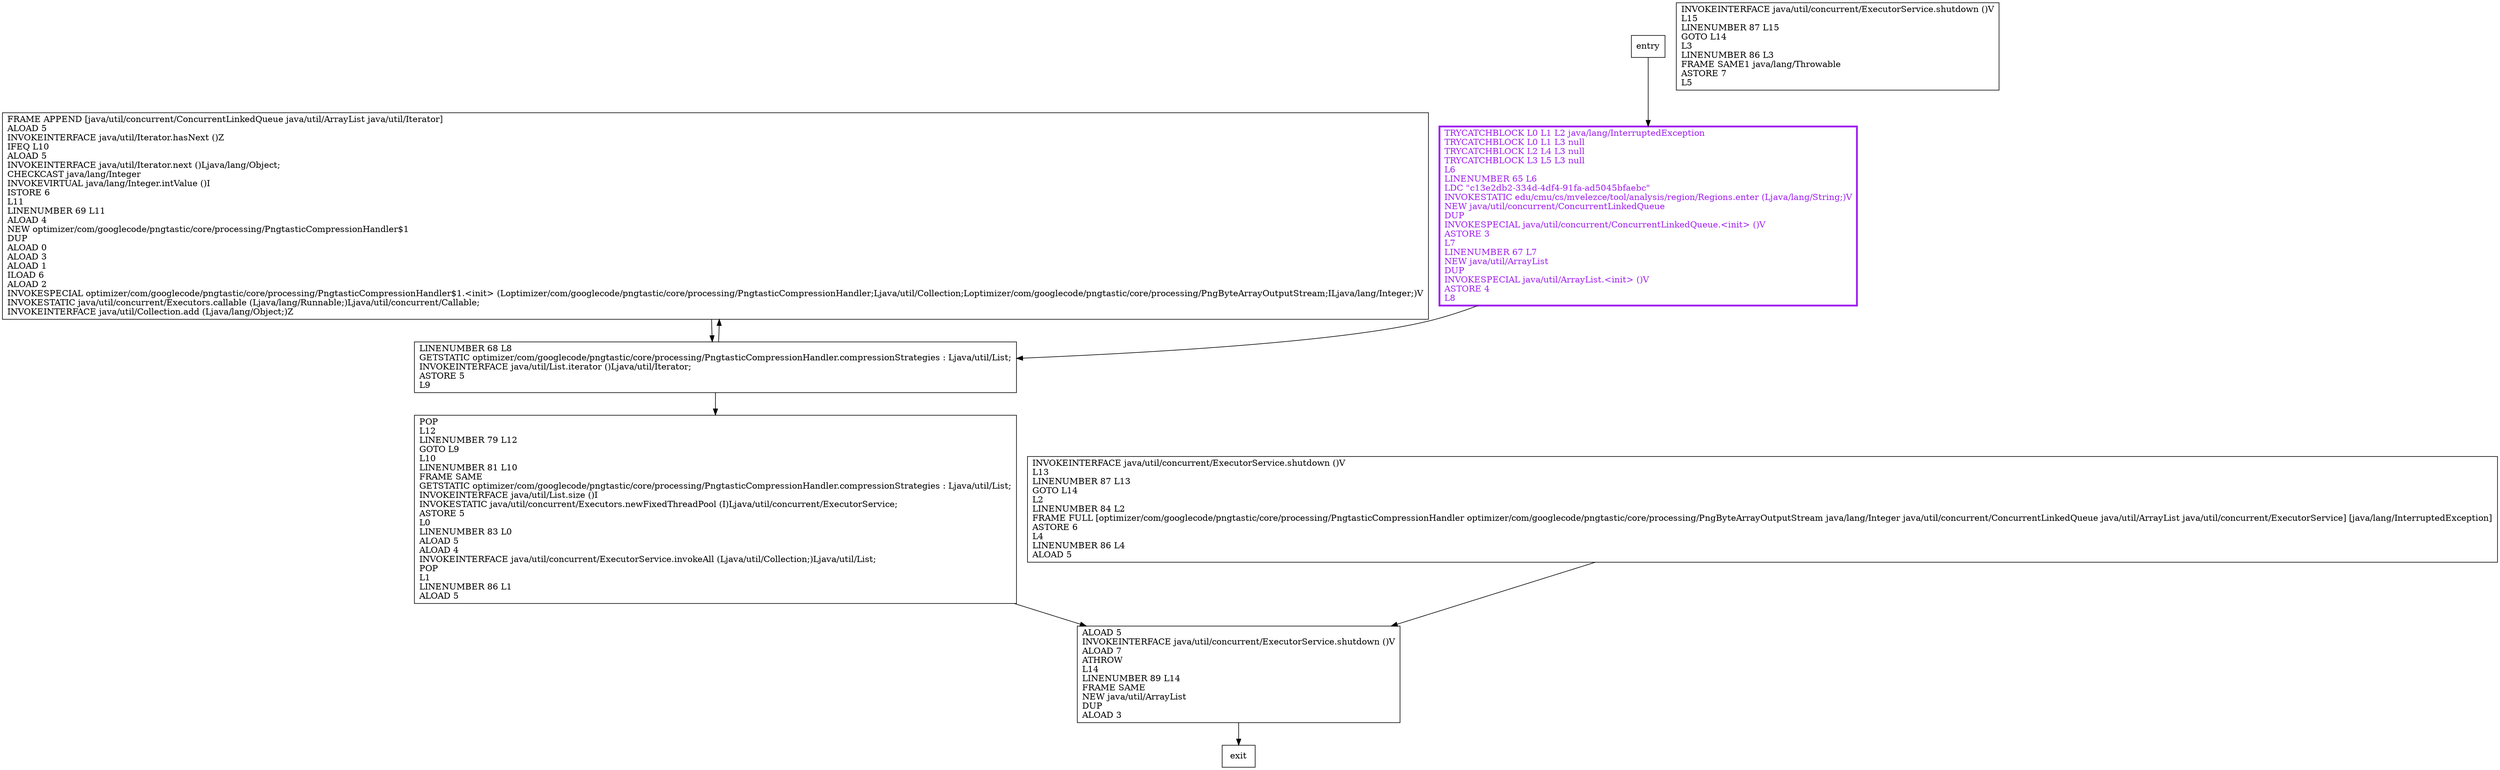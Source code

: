 digraph deflateImageDataConcurrently {
node [shape=record];
995631377 [label="FRAME APPEND [java/util/concurrent/ConcurrentLinkedQueue java/util/ArrayList java/util/Iterator]\lALOAD 5\lINVOKEINTERFACE java/util/Iterator.hasNext ()Z\lIFEQ L10\lALOAD 5\lINVOKEINTERFACE java/util/Iterator.next ()Ljava/lang/Object;\lCHECKCAST java/lang/Integer\lINVOKEVIRTUAL java/lang/Integer.intValue ()I\lISTORE 6\lL11\lLINENUMBER 69 L11\lALOAD 4\lNEW optimizer/com/googlecode/pngtastic/core/processing/PngtasticCompressionHandler$1\lDUP\lALOAD 0\lALOAD 3\lALOAD 1\lILOAD 6\lALOAD 2\lINVOKESPECIAL optimizer/com/googlecode/pngtastic/core/processing/PngtasticCompressionHandler$1.\<init\> (Loptimizer/com/googlecode/pngtastic/core/processing/PngtasticCompressionHandler;Ljava/util/Collection;Loptimizer/com/googlecode/pngtastic/core/processing/PngByteArrayOutputStream;ILjava/lang/Integer;)V\lINVOKESTATIC java/util/concurrent/Executors.callable (Ljava/lang/Runnable;)Ljava/util/concurrent/Callable;\lINVOKEINTERFACE java/util/Collection.add (Ljava/lang/Object;)Z\l"];
512238546 [label="ALOAD 5\lINVOKEINTERFACE java/util/concurrent/ExecutorService.shutdown ()V\lALOAD 7\lATHROW\lL14\lLINENUMBER 89 L14\lFRAME SAME\lNEW java/util/ArrayList\lDUP\lALOAD 3\l"];
681158875 [label="LINENUMBER 68 L8\lGETSTATIC optimizer/com/googlecode/pngtastic/core/processing/PngtasticCompressionHandler.compressionStrategies : Ljava/util/List;\lINVOKEINTERFACE java/util/List.iterator ()Ljava/util/Iterator;\lASTORE 5\lL9\l"];
1663738275 [label="TRYCATCHBLOCK L0 L1 L2 java/lang/InterruptedException\lTRYCATCHBLOCK L0 L1 L3 null\lTRYCATCHBLOCK L2 L4 L3 null\lTRYCATCHBLOCK L3 L5 L3 null\lL6\lLINENUMBER 65 L6\lLDC \"c13e2db2-334d-4df4-91fa-ad5045bfaebc\"\lINVOKESTATIC edu/cmu/cs/mvelezce/tool/analysis/region/Regions.enter (Ljava/lang/String;)V\lNEW java/util/concurrent/ConcurrentLinkedQueue\lDUP\lINVOKESPECIAL java/util/concurrent/ConcurrentLinkedQueue.\<init\> ()V\lASTORE 3\lL7\lLINENUMBER 67 L7\lNEW java/util/ArrayList\lDUP\lINVOKESPECIAL java/util/ArrayList.\<init\> ()V\lASTORE 4\lL8\l"];
544628437 [label="POP\lL12\lLINENUMBER 79 L12\lGOTO L9\lL10\lLINENUMBER 81 L10\lFRAME SAME\lGETSTATIC optimizer/com/googlecode/pngtastic/core/processing/PngtasticCompressionHandler.compressionStrategies : Ljava/util/List;\lINVOKEINTERFACE java/util/List.size ()I\lINVOKESTATIC java/util/concurrent/Executors.newFixedThreadPool (I)Ljava/util/concurrent/ExecutorService;\lASTORE 5\lL0\lLINENUMBER 83 L0\lALOAD 5\lALOAD 4\lINVOKEINTERFACE java/util/concurrent/ExecutorService.invokeAll (Ljava/util/Collection;)Ljava/util/List;\lPOP\lL1\lLINENUMBER 86 L1\lALOAD 5\l"];
1991290395 [label="INVOKEINTERFACE java/util/concurrent/ExecutorService.shutdown ()V\lL15\lLINENUMBER 87 L15\lGOTO L14\lL3\lLINENUMBER 86 L3\lFRAME SAME1 java/lang/Throwable\lASTORE 7\lL5\l"];
203048480 [label="INVOKEINTERFACE java/util/concurrent/ExecutorService.shutdown ()V\lL13\lLINENUMBER 87 L13\lGOTO L14\lL2\lLINENUMBER 84 L2\lFRAME FULL [optimizer/com/googlecode/pngtastic/core/processing/PngtasticCompressionHandler optimizer/com/googlecode/pngtastic/core/processing/PngByteArrayOutputStream java/lang/Integer java/util/concurrent/ConcurrentLinkedQueue java/util/ArrayList java/util/concurrent/ExecutorService] [java/lang/InterruptedException]\lASTORE 6\lL4\lLINENUMBER 86 L4\lALOAD 5\l"];
entry;
exit;
entry -> 1663738275;
995631377 -> 681158875;
512238546 -> exit;
681158875 -> 995631377;
681158875 -> 544628437;
1663738275 -> 681158875;
544628437 -> 512238546;
203048480 -> 512238546;
1663738275[fontcolor="purple", penwidth=3, color="purple"];
}
